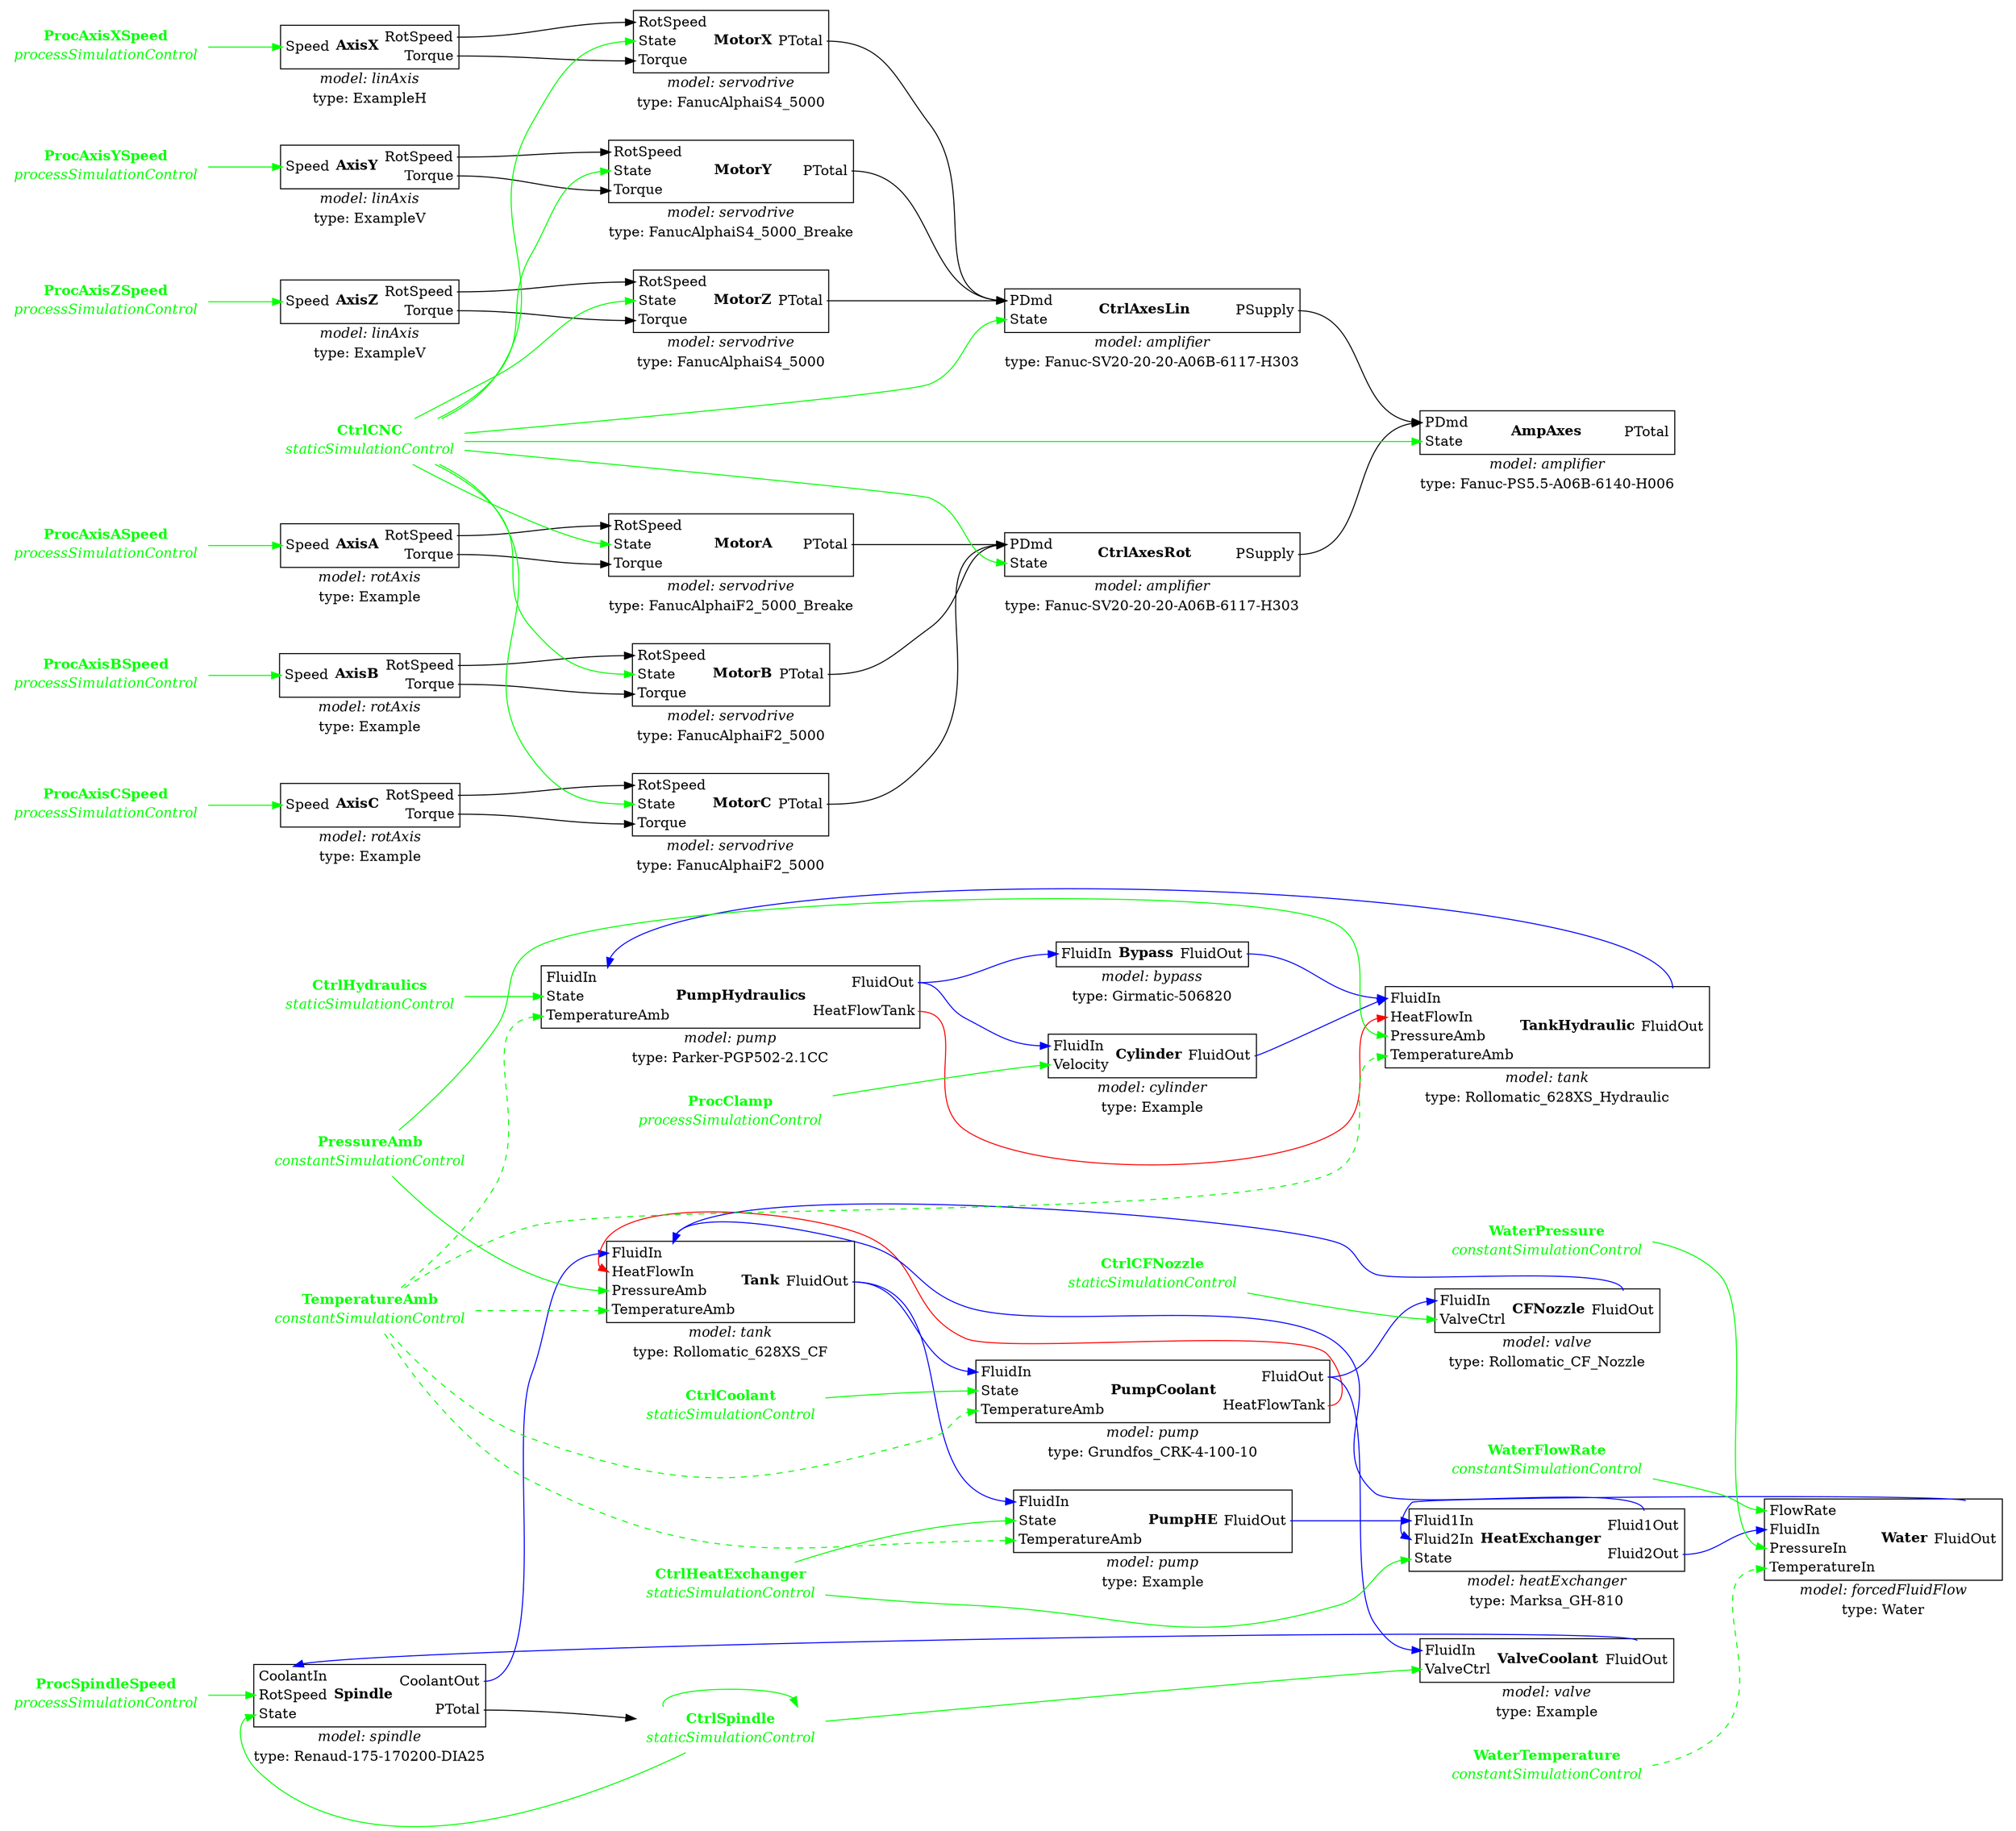 digraph g {
rankdir=LR;
splines=true;
overlap=scale;
node [shape=plaintext];
Spindle [ label=<
<TABLE BORDER="0" CELLBORDER="0" CELLSPACING="0"><TR><TD><TABLE COLOR="black" BORDER="1" CELLBORDER="0" CELLSPACING="0"><TR><TD><TABLE BORDER="0" CELLBORDER="0" CELLSPACING="0"><TR><TD PORT="CoolantIn" ALIGN="left"><FONT COLOR="black">CoolantIn</FONT></TD></TR><TR><TD PORT="RotSpeed" ALIGN="left"><FONT COLOR="black">RotSpeed</FONT></TD></TR><TR><TD PORT="State" ALIGN="left"><FONT COLOR="black">State</FONT></TD></TR></TABLE></TD><TD><B><FONT COLOR="black">Spindle</FONT></B></TD><TD><TABLE BORDER="0" CELLBORDER="0" CELLSPACING="0"><TR><TD PORT="CoolantOut" ALIGN="right"><FONT COLOR="black">CoolantOut</FONT></TD></TR><TR><TD PORT="PTotal" ALIGN="right"><FONT COLOR="black">PTotal</FONT></TD></TR></TABLE></TD></TR></TABLE></TD></TR><TR><TD><FONT COLOR="black"><I>model: spindle</I></FONT></TD></TR><TR><TD><FONT COLOR="black">type: Renaud-175-170200-DIA25</FONT></TD></TR></TABLE>
> ];
Water [ label=<
<TABLE BORDER="0" CELLBORDER="0" CELLSPACING="0"><TR><TD><TABLE COLOR="black" BORDER="1" CELLBORDER="0" CELLSPACING="0"><TR><TD><TABLE BORDER="0" CELLBORDER="0" CELLSPACING="0"><TR><TD PORT="FlowRate" ALIGN="left"><FONT COLOR="black">FlowRate</FONT></TD></TR><TR><TD PORT="FluidIn" ALIGN="left"><FONT COLOR="black">FluidIn</FONT></TD></TR><TR><TD PORT="PressureIn" ALIGN="left"><FONT COLOR="black">PressureIn</FONT></TD></TR><TR><TD PORT="TemperatureIn" ALIGN="left"><FONT COLOR="black">TemperatureIn</FONT></TD></TR></TABLE></TD><TD><B><FONT COLOR="black">Water</FONT></B></TD><TD><TABLE BORDER="0" CELLBORDER="0" CELLSPACING="0"><TR><TD PORT="FluidOut" ALIGN="right"><FONT COLOR="black">FluidOut</FONT></TD></TR></TABLE></TD></TR></TABLE></TD></TR><TR><TD><FONT COLOR="black"><I>model: forcedFluidFlow</I></FONT></TD></TR><TR><TD><FONT COLOR="black">type: Water</FONT></TD></TR></TABLE>
> ];
Tank [ label=<
<TABLE BORDER="0" CELLBORDER="0" CELLSPACING="0"><TR><TD><TABLE COLOR="black" BORDER="1" CELLBORDER="0" CELLSPACING="0"><TR><TD><TABLE BORDER="0" CELLBORDER="0" CELLSPACING="0"><TR><TD PORT="FluidIn" ALIGN="left"><FONT COLOR="black">FluidIn</FONT></TD></TR><TR><TD PORT="HeatFlowIn" ALIGN="left"><FONT COLOR="black">HeatFlowIn</FONT></TD></TR><TR><TD PORT="PressureAmb" ALIGN="left"><FONT COLOR="black">PressureAmb</FONT></TD></TR><TR><TD PORT="TemperatureAmb" ALIGN="left"><FONT COLOR="black">TemperatureAmb</FONT></TD></TR></TABLE></TD><TD><B><FONT COLOR="black">Tank</FONT></B></TD><TD><TABLE BORDER="0" CELLBORDER="0" CELLSPACING="0"><TR><TD PORT="FluidOut" ALIGN="right"><FONT COLOR="black">FluidOut</FONT></TD></TR></TABLE></TD></TR></TABLE></TD></TR><TR><TD><FONT COLOR="black"><I>model: tank</I></FONT></TD></TR><TR><TD><FONT COLOR="black">type: Rollomatic_628XS_CF</FONT></TD></TR></TABLE>
> ];
PumpHydraulics [ label=<
<TABLE BORDER="0" CELLBORDER="0" CELLSPACING="0"><TR><TD><TABLE COLOR="black" BORDER="1" CELLBORDER="0" CELLSPACING="0"><TR><TD><TABLE BORDER="0" CELLBORDER="0" CELLSPACING="0"><TR><TD PORT="FluidIn" ALIGN="left"><FONT COLOR="black">FluidIn</FONT></TD></TR><TR><TD PORT="State" ALIGN="left"><FONT COLOR="black">State</FONT></TD></TR><TR><TD PORT="TemperatureAmb" ALIGN="left"><FONT COLOR="black">TemperatureAmb</FONT></TD></TR></TABLE></TD><TD><B><FONT COLOR="black">PumpHydraulics</FONT></B></TD><TD><TABLE BORDER="0" CELLBORDER="0" CELLSPACING="0"><TR><TD PORT="FluidOut" ALIGN="right"><FONT COLOR="black">FluidOut</FONT></TD></TR><TR><TD PORT="HeatFlowTank" ALIGN="right"><FONT COLOR="black">HeatFlowTank</FONT></TD></TR></TABLE></TD></TR></TABLE></TD></TR><TR><TD><FONT COLOR="black"><I>model: pump</I></FONT></TD></TR><TR><TD><FONT COLOR="black">type: Parker-PGP502-2.1CC</FONT></TD></TR></TABLE>
> ];
PumpCoolant [ label=<
<TABLE BORDER="0" CELLBORDER="0" CELLSPACING="0"><TR><TD><TABLE COLOR="black" BORDER="1" CELLBORDER="0" CELLSPACING="0"><TR><TD><TABLE BORDER="0" CELLBORDER="0" CELLSPACING="0"><TR><TD PORT="FluidIn" ALIGN="left"><FONT COLOR="black">FluidIn</FONT></TD></TR><TR><TD PORT="State" ALIGN="left"><FONT COLOR="black">State</FONT></TD></TR><TR><TD PORT="TemperatureAmb" ALIGN="left"><FONT COLOR="black">TemperatureAmb</FONT></TD></TR></TABLE></TD><TD><B><FONT COLOR="black">PumpCoolant</FONT></B></TD><TD><TABLE BORDER="0" CELLBORDER="0" CELLSPACING="0"><TR><TD PORT="FluidOut" ALIGN="right"><FONT COLOR="black">FluidOut</FONT></TD></TR><TR><TD PORT="HeatFlowTank" ALIGN="right"><FONT COLOR="black">HeatFlowTank</FONT></TD></TR></TABLE></TD></TR></TABLE></TD></TR><TR><TD><FONT COLOR="black"><I>model: pump</I></FONT></TD></TR><TR><TD><FONT COLOR="black">type: Grundfos_CRK-4-100-10</FONT></TD></TR></TABLE>
> ];
PumpHE [ label=<
<TABLE BORDER="0" CELLBORDER="0" CELLSPACING="0"><TR><TD><TABLE COLOR="black" BORDER="1" CELLBORDER="0" CELLSPACING="0"><TR><TD><TABLE BORDER="0" CELLBORDER="0" CELLSPACING="0"><TR><TD PORT="FluidIn" ALIGN="left"><FONT COLOR="black">FluidIn</FONT></TD></TR><TR><TD PORT="State" ALIGN="left"><FONT COLOR="black">State</FONT></TD></TR><TR><TD PORT="TemperatureAmb" ALIGN="left"><FONT COLOR="black">TemperatureAmb</FONT></TD></TR></TABLE></TD><TD><B><FONT COLOR="black">PumpHE</FONT></B></TD><TD><TABLE BORDER="0" CELLBORDER="0" CELLSPACING="0"><TR><TD PORT="FluidOut" ALIGN="right"><FONT COLOR="black">FluidOut</FONT></TD></TR></TABLE></TD></TR></TABLE></TD></TR><TR><TD><FONT COLOR="black"><I>model: pump</I></FONT></TD></TR><TR><TD><FONT COLOR="black">type: Example</FONT></TD></TR></TABLE>
> ];
CtrlSpindle [ label=<
<TABLE BORDER="0" CELLBORDER="0" CELLSPACING="0"><TR><TD><TABLE COLOR="black" BORDER="1" CELLBORDER="0" CELLSPACING="0"><TR><TD><TABLE BORDER="0" CELLBORDER="0" CELLSPACING="0"><TR><TD PORT="PDmd" ALIGN="left"><FONT COLOR="black">PDmd</FONT></TD></TR><TR><TD PORT="State" ALIGN="left"><FONT COLOR="black">State</FONT></TD></TR></TABLE></TD><TD><B><FONT COLOR="black">CtrlSpindle</FONT></B></TD><TD><TABLE BORDER="0" CELLBORDER="0" CELLSPACING="0"><TR><TD PORT="PTotal" ALIGN="right"><FONT COLOR="black">PTotal</FONT></TD></TR></TABLE></TD></TR></TABLE></TD></TR><TR><TD><FONT COLOR="black"><I>model: amplifier</I></FONT></TD></TR><TR><TD><FONT COLOR="black">type: Emerson_SK2402</FONT></TD></TR></TABLE>
> ];
AmpAxes [ label=<
<TABLE BORDER="0" CELLBORDER="0" CELLSPACING="0"><TR><TD><TABLE COLOR="black" BORDER="1" CELLBORDER="0" CELLSPACING="0"><TR><TD><TABLE BORDER="0" CELLBORDER="0" CELLSPACING="0"><TR><TD PORT="PDmd" ALIGN="left"><FONT COLOR="black">PDmd</FONT></TD></TR><TR><TD PORT="State" ALIGN="left"><FONT COLOR="black">State</FONT></TD></TR></TABLE></TD><TD><B><FONT COLOR="black">AmpAxes</FONT></B></TD><TD><TABLE BORDER="0" CELLBORDER="0" CELLSPACING="0"><TR><TD PORT="PTotal" ALIGN="right"><FONT COLOR="black">PTotal</FONT></TD></TR></TABLE></TD></TR></TABLE></TD></TR><TR><TD><FONT COLOR="black"><I>model: amplifier</I></FONT></TD></TR><TR><TD><FONT COLOR="black">type: Fanuc-PS5.5-A06B-6140-H006</FONT></TD></TR></TABLE>
> ];
MotorX [ label=<
<TABLE BORDER="0" CELLBORDER="0" CELLSPACING="0"><TR><TD><TABLE COLOR="black" BORDER="1" CELLBORDER="0" CELLSPACING="0"><TR><TD><TABLE BORDER="0" CELLBORDER="0" CELLSPACING="0"><TR><TD PORT="RotSpeed" ALIGN="left"><FONT COLOR="black">RotSpeed</FONT></TD></TR><TR><TD PORT="State" ALIGN="left"><FONT COLOR="black">State</FONT></TD></TR><TR><TD PORT="Torque" ALIGN="left"><FONT COLOR="black">Torque</FONT></TD></TR></TABLE></TD><TD><B><FONT COLOR="black">MotorX</FONT></B></TD><TD><TABLE BORDER="0" CELLBORDER="0" CELLSPACING="0"><TR><TD PORT="PTotal" ALIGN="right"><FONT COLOR="black">PTotal</FONT></TD></TR></TABLE></TD></TR></TABLE></TD></TR><TR><TD><FONT COLOR="black"><I>model: servodrive</I></FONT></TD></TR><TR><TD><FONT COLOR="black">type: FanucAlphaiS4_5000</FONT></TD></TR></TABLE>
> ];
MotorY [ label=<
<TABLE BORDER="0" CELLBORDER="0" CELLSPACING="0"><TR><TD><TABLE COLOR="black" BORDER="1" CELLBORDER="0" CELLSPACING="0"><TR><TD><TABLE BORDER="0" CELLBORDER="0" CELLSPACING="0"><TR><TD PORT="RotSpeed" ALIGN="left"><FONT COLOR="black">RotSpeed</FONT></TD></TR><TR><TD PORT="State" ALIGN="left"><FONT COLOR="black">State</FONT></TD></TR><TR><TD PORT="Torque" ALIGN="left"><FONT COLOR="black">Torque</FONT></TD></TR></TABLE></TD><TD><B><FONT COLOR="black">MotorY</FONT></B></TD><TD><TABLE BORDER="0" CELLBORDER="0" CELLSPACING="0"><TR><TD PORT="PTotal" ALIGN="right"><FONT COLOR="black">PTotal</FONT></TD></TR></TABLE></TD></TR></TABLE></TD></TR><TR><TD><FONT COLOR="black"><I>model: servodrive</I></FONT></TD></TR><TR><TD><FONT COLOR="black">type: FanucAlphaiS4_5000_Breake</FONT></TD></TR></TABLE>
> ];
MotorZ [ label=<
<TABLE BORDER="0" CELLBORDER="0" CELLSPACING="0"><TR><TD><TABLE COLOR="black" BORDER="1" CELLBORDER="0" CELLSPACING="0"><TR><TD><TABLE BORDER="0" CELLBORDER="0" CELLSPACING="0"><TR><TD PORT="RotSpeed" ALIGN="left"><FONT COLOR="black">RotSpeed</FONT></TD></TR><TR><TD PORT="State" ALIGN="left"><FONT COLOR="black">State</FONT></TD></TR><TR><TD PORT="Torque" ALIGN="left"><FONT COLOR="black">Torque</FONT></TD></TR></TABLE></TD><TD><B><FONT COLOR="black">MotorZ</FONT></B></TD><TD><TABLE BORDER="0" CELLBORDER="0" CELLSPACING="0"><TR><TD PORT="PTotal" ALIGN="right"><FONT COLOR="black">PTotal</FONT></TD></TR></TABLE></TD></TR></TABLE></TD></TR><TR><TD><FONT COLOR="black"><I>model: servodrive</I></FONT></TD></TR><TR><TD><FONT COLOR="black">type: FanucAlphaiS4_5000</FONT></TD></TR></TABLE>
> ];
MotorA [ label=<
<TABLE BORDER="0" CELLBORDER="0" CELLSPACING="0"><TR><TD><TABLE COLOR="black" BORDER="1" CELLBORDER="0" CELLSPACING="0"><TR><TD><TABLE BORDER="0" CELLBORDER="0" CELLSPACING="0"><TR><TD PORT="RotSpeed" ALIGN="left"><FONT COLOR="black">RotSpeed</FONT></TD></TR><TR><TD PORT="State" ALIGN="left"><FONT COLOR="black">State</FONT></TD></TR><TR><TD PORT="Torque" ALIGN="left"><FONT COLOR="black">Torque</FONT></TD></TR></TABLE></TD><TD><B><FONT COLOR="black">MotorA</FONT></B></TD><TD><TABLE BORDER="0" CELLBORDER="0" CELLSPACING="0"><TR><TD PORT="PTotal" ALIGN="right"><FONT COLOR="black">PTotal</FONT></TD></TR></TABLE></TD></TR></TABLE></TD></TR><TR><TD><FONT COLOR="black"><I>model: servodrive</I></FONT></TD></TR><TR><TD><FONT COLOR="black">type: FanucAlphaiF2_5000_Breake</FONT></TD></TR></TABLE>
> ];
MotorB [ label=<
<TABLE BORDER="0" CELLBORDER="0" CELLSPACING="0"><TR><TD><TABLE COLOR="black" BORDER="1" CELLBORDER="0" CELLSPACING="0"><TR><TD><TABLE BORDER="0" CELLBORDER="0" CELLSPACING="0"><TR><TD PORT="RotSpeed" ALIGN="left"><FONT COLOR="black">RotSpeed</FONT></TD></TR><TR><TD PORT="State" ALIGN="left"><FONT COLOR="black">State</FONT></TD></TR><TR><TD PORT="Torque" ALIGN="left"><FONT COLOR="black">Torque</FONT></TD></TR></TABLE></TD><TD><B><FONT COLOR="black">MotorB</FONT></B></TD><TD><TABLE BORDER="0" CELLBORDER="0" CELLSPACING="0"><TR><TD PORT="PTotal" ALIGN="right"><FONT COLOR="black">PTotal</FONT></TD></TR></TABLE></TD></TR></TABLE></TD></TR><TR><TD><FONT COLOR="black"><I>model: servodrive</I></FONT></TD></TR><TR><TD><FONT COLOR="black">type: FanucAlphaiF2_5000</FONT></TD></TR></TABLE>
> ];
MotorC [ label=<
<TABLE BORDER="0" CELLBORDER="0" CELLSPACING="0"><TR><TD><TABLE COLOR="black" BORDER="1" CELLBORDER="0" CELLSPACING="0"><TR><TD><TABLE BORDER="0" CELLBORDER="0" CELLSPACING="0"><TR><TD PORT="RotSpeed" ALIGN="left"><FONT COLOR="black">RotSpeed</FONT></TD></TR><TR><TD PORT="State" ALIGN="left"><FONT COLOR="black">State</FONT></TD></TR><TR><TD PORT="Torque" ALIGN="left"><FONT COLOR="black">Torque</FONT></TD></TR></TABLE></TD><TD><B><FONT COLOR="black">MotorC</FONT></B></TD><TD><TABLE BORDER="0" CELLBORDER="0" CELLSPACING="0"><TR><TD PORT="PTotal" ALIGN="right"><FONT COLOR="black">PTotal</FONT></TD></TR></TABLE></TD></TR></TABLE></TD></TR><TR><TD><FONT COLOR="black"><I>model: servodrive</I></FONT></TD></TR><TR><TD><FONT COLOR="black">type: FanucAlphaiF2_5000</FONT></TD></TR></TABLE>
> ];
CtrlAxesLin [ label=<
<TABLE BORDER="0" CELLBORDER="0" CELLSPACING="0"><TR><TD><TABLE COLOR="black" BORDER="1" CELLBORDER="0" CELLSPACING="0"><TR><TD><TABLE BORDER="0" CELLBORDER="0" CELLSPACING="0"><TR><TD PORT="PDmd" ALIGN="left"><FONT COLOR="black">PDmd</FONT></TD></TR><TR><TD PORT="State" ALIGN="left"><FONT COLOR="black">State</FONT></TD></TR></TABLE></TD><TD><B><FONT COLOR="black">CtrlAxesLin</FONT></B></TD><TD><TABLE BORDER="0" CELLBORDER="0" CELLSPACING="0"><TR><TD PORT="PSupply" ALIGN="right"><FONT COLOR="black">PSupply</FONT></TD></TR></TABLE></TD></TR></TABLE></TD></TR><TR><TD><FONT COLOR="black"><I>model: amplifier</I></FONT></TD></TR><TR><TD><FONT COLOR="black">type: Fanuc-SV20-20-20-A06B-6117-H303</FONT></TD></TR></TABLE>
> ];
CtrlAxesRot [ label=<
<TABLE BORDER="0" CELLBORDER="0" CELLSPACING="0"><TR><TD><TABLE COLOR="black" BORDER="1" CELLBORDER="0" CELLSPACING="0"><TR><TD><TABLE BORDER="0" CELLBORDER="0" CELLSPACING="0"><TR><TD PORT="PDmd" ALIGN="left"><FONT COLOR="black">PDmd</FONT></TD></TR><TR><TD PORT="State" ALIGN="left"><FONT COLOR="black">State</FONT></TD></TR></TABLE></TD><TD><B><FONT COLOR="black">CtrlAxesRot</FONT></B></TD><TD><TABLE BORDER="0" CELLBORDER="0" CELLSPACING="0"><TR><TD PORT="PSupply" ALIGN="right"><FONT COLOR="black">PSupply</FONT></TD></TR></TABLE></TD></TR></TABLE></TD></TR><TR><TD><FONT COLOR="black"><I>model: amplifier</I></FONT></TD></TR><TR><TD><FONT COLOR="black">type: Fanuc-SV20-20-20-A06B-6117-H303</FONT></TD></TR></TABLE>
> ];
HeatExchanger [ label=<
<TABLE BORDER="0" CELLBORDER="0" CELLSPACING="0"><TR><TD><TABLE COLOR="black" BORDER="1" CELLBORDER="0" CELLSPACING="0"><TR><TD><TABLE BORDER="0" CELLBORDER="0" CELLSPACING="0"><TR><TD PORT="Fluid1In" ALIGN="left"><FONT COLOR="black">Fluid1In</FONT></TD></TR><TR><TD PORT="Fluid2In" ALIGN="left"><FONT COLOR="black">Fluid2In</FONT></TD></TR><TR><TD PORT="State" ALIGN="left"><FONT COLOR="black">State</FONT></TD></TR></TABLE></TD><TD><B><FONT COLOR="black">HeatExchanger</FONT></B></TD><TD><TABLE BORDER="0" CELLBORDER="0" CELLSPACING="0"><TR><TD PORT="Fluid1Out" ALIGN="right"><FONT COLOR="black">Fluid1Out</FONT></TD></TR><TR><TD PORT="Fluid2Out" ALIGN="right"><FONT COLOR="black">Fluid2Out</FONT></TD></TR></TABLE></TD></TR></TABLE></TD></TR><TR><TD><FONT COLOR="black"><I>model: heatExchanger</I></FONT></TD></TR><TR><TD><FONT COLOR="black">type: Marksa_GH-810</FONT></TD></TR></TABLE>
> ];
AxisX [ label=<
<TABLE BORDER="0" CELLBORDER="0" CELLSPACING="0"><TR><TD><TABLE COLOR="black" BORDER="1" CELLBORDER="0" CELLSPACING="0"><TR><TD><TABLE BORDER="0" CELLBORDER="0" CELLSPACING="0"><TR><TD PORT="Speed" ALIGN="left"><FONT COLOR="black">Speed</FONT></TD></TR></TABLE></TD><TD><B><FONT COLOR="black">AxisX</FONT></B></TD><TD><TABLE BORDER="0" CELLBORDER="0" CELLSPACING="0"><TR><TD PORT="RotSpeed" ALIGN="right"><FONT COLOR="black">RotSpeed</FONT></TD></TR><TR><TD PORT="Torque" ALIGN="right"><FONT COLOR="black">Torque</FONT></TD></TR></TABLE></TD></TR></TABLE></TD></TR><TR><TD><FONT COLOR="black"><I>model: linAxis</I></FONT></TD></TR><TR><TD><FONT COLOR="black">type: ExampleH</FONT></TD></TR></TABLE>
> ];
AxisY [ label=<
<TABLE BORDER="0" CELLBORDER="0" CELLSPACING="0"><TR><TD><TABLE COLOR="black" BORDER="1" CELLBORDER="0" CELLSPACING="0"><TR><TD><TABLE BORDER="0" CELLBORDER="0" CELLSPACING="0"><TR><TD PORT="Speed" ALIGN="left"><FONT COLOR="black">Speed</FONT></TD></TR></TABLE></TD><TD><B><FONT COLOR="black">AxisY</FONT></B></TD><TD><TABLE BORDER="0" CELLBORDER="0" CELLSPACING="0"><TR><TD PORT="RotSpeed" ALIGN="right"><FONT COLOR="black">RotSpeed</FONT></TD></TR><TR><TD PORT="Torque" ALIGN="right"><FONT COLOR="black">Torque</FONT></TD></TR></TABLE></TD></TR></TABLE></TD></TR><TR><TD><FONT COLOR="black"><I>model: linAxis</I></FONT></TD></TR><TR><TD><FONT COLOR="black">type: ExampleV</FONT></TD></TR></TABLE>
> ];
AxisZ [ label=<
<TABLE BORDER="0" CELLBORDER="0" CELLSPACING="0"><TR><TD><TABLE COLOR="black" BORDER="1" CELLBORDER="0" CELLSPACING="0"><TR><TD><TABLE BORDER="0" CELLBORDER="0" CELLSPACING="0"><TR><TD PORT="Speed" ALIGN="left"><FONT COLOR="black">Speed</FONT></TD></TR></TABLE></TD><TD><B><FONT COLOR="black">AxisZ</FONT></B></TD><TD><TABLE BORDER="0" CELLBORDER="0" CELLSPACING="0"><TR><TD PORT="RotSpeed" ALIGN="right"><FONT COLOR="black">RotSpeed</FONT></TD></TR><TR><TD PORT="Torque" ALIGN="right"><FONT COLOR="black">Torque</FONT></TD></TR></TABLE></TD></TR></TABLE></TD></TR><TR><TD><FONT COLOR="black"><I>model: linAxis</I></FONT></TD></TR><TR><TD><FONT COLOR="black">type: ExampleV</FONT></TD></TR></TABLE>
> ];
AxisA [ label=<
<TABLE BORDER="0" CELLBORDER="0" CELLSPACING="0"><TR><TD><TABLE COLOR="black" BORDER="1" CELLBORDER="0" CELLSPACING="0"><TR><TD><TABLE BORDER="0" CELLBORDER="0" CELLSPACING="0"><TR><TD PORT="Speed" ALIGN="left"><FONT COLOR="black">Speed</FONT></TD></TR></TABLE></TD><TD><B><FONT COLOR="black">AxisA</FONT></B></TD><TD><TABLE BORDER="0" CELLBORDER="0" CELLSPACING="0"><TR><TD PORT="RotSpeed" ALIGN="right"><FONT COLOR="black">RotSpeed</FONT></TD></TR><TR><TD PORT="Torque" ALIGN="right"><FONT COLOR="black">Torque</FONT></TD></TR></TABLE></TD></TR></TABLE></TD></TR><TR><TD><FONT COLOR="black"><I>model: rotAxis</I></FONT></TD></TR><TR><TD><FONT COLOR="black">type: Example</FONT></TD></TR></TABLE>
> ];
AxisB [ label=<
<TABLE BORDER="0" CELLBORDER="0" CELLSPACING="0"><TR><TD><TABLE COLOR="black" BORDER="1" CELLBORDER="0" CELLSPACING="0"><TR><TD><TABLE BORDER="0" CELLBORDER="0" CELLSPACING="0"><TR><TD PORT="Speed" ALIGN="left"><FONT COLOR="black">Speed</FONT></TD></TR></TABLE></TD><TD><B><FONT COLOR="black">AxisB</FONT></B></TD><TD><TABLE BORDER="0" CELLBORDER="0" CELLSPACING="0"><TR><TD PORT="RotSpeed" ALIGN="right"><FONT COLOR="black">RotSpeed</FONT></TD></TR><TR><TD PORT="Torque" ALIGN="right"><FONT COLOR="black">Torque</FONT></TD></TR></TABLE></TD></TR></TABLE></TD></TR><TR><TD><FONT COLOR="black"><I>model: rotAxis</I></FONT></TD></TR><TR><TD><FONT COLOR="black">type: Example</FONT></TD></TR></TABLE>
> ];
AxisC [ label=<
<TABLE BORDER="0" CELLBORDER="0" CELLSPACING="0"><TR><TD><TABLE COLOR="black" BORDER="1" CELLBORDER="0" CELLSPACING="0"><TR><TD><TABLE BORDER="0" CELLBORDER="0" CELLSPACING="0"><TR><TD PORT="Speed" ALIGN="left"><FONT COLOR="black">Speed</FONT></TD></TR></TABLE></TD><TD><B><FONT COLOR="black">AxisC</FONT></B></TD><TD><TABLE BORDER="0" CELLBORDER="0" CELLSPACING="0"><TR><TD PORT="RotSpeed" ALIGN="right"><FONT COLOR="black">RotSpeed</FONT></TD></TR><TR><TD PORT="Torque" ALIGN="right"><FONT COLOR="black">Torque</FONT></TD></TR></TABLE></TD></TR></TABLE></TD></TR><TR><TD><FONT COLOR="black"><I>model: rotAxis</I></FONT></TD></TR><TR><TD><FONT COLOR="black">type: Example</FONT></TD></TR></TABLE>
> ];
ValveCoolant [ label=<
<TABLE BORDER="0" CELLBORDER="0" CELLSPACING="0"><TR><TD><TABLE COLOR="black" BORDER="1" CELLBORDER="0" CELLSPACING="0"><TR><TD><TABLE BORDER="0" CELLBORDER="0" CELLSPACING="0"><TR><TD PORT="FluidIn" ALIGN="left"><FONT COLOR="black">FluidIn</FONT></TD></TR><TR><TD PORT="ValveCtrl" ALIGN="left"><FONT COLOR="black">ValveCtrl</FONT></TD></TR></TABLE></TD><TD><B><FONT COLOR="black">ValveCoolant</FONT></B></TD><TD><TABLE BORDER="0" CELLBORDER="0" CELLSPACING="0"><TR><TD PORT="FluidOut" ALIGN="right"><FONT COLOR="black">FluidOut</FONT></TD></TR></TABLE></TD></TR></TABLE></TD></TR><TR><TD><FONT COLOR="black"><I>model: valve</I></FONT></TD></TR><TR><TD><FONT COLOR="black">type: Example</FONT></TD></TR></TABLE>
> ];
Cylinder [ label=<
<TABLE BORDER="0" CELLBORDER="0" CELLSPACING="0"><TR><TD><TABLE COLOR="black" BORDER="1" CELLBORDER="0" CELLSPACING="0"><TR><TD><TABLE BORDER="0" CELLBORDER="0" CELLSPACING="0"><TR><TD PORT="FluidIn" ALIGN="left"><FONT COLOR="black">FluidIn</FONT></TD></TR><TR><TD PORT="Velocity" ALIGN="left"><FONT COLOR="black">Velocity</FONT></TD></TR></TABLE></TD><TD><B><FONT COLOR="black">Cylinder</FONT></B></TD><TD><TABLE BORDER="0" CELLBORDER="0" CELLSPACING="0"><TR><TD PORT="FluidOut" ALIGN="right"><FONT COLOR="black">FluidOut</FONT></TD></TR></TABLE></TD></TR></TABLE></TD></TR><TR><TD><FONT COLOR="black"><I>model: cylinder</I></FONT></TD></TR><TR><TD><FONT COLOR="black">type: Example</FONT></TD></TR></TABLE>
> ];
TankHydraulic [ label=<
<TABLE BORDER="0" CELLBORDER="0" CELLSPACING="0"><TR><TD><TABLE COLOR="black" BORDER="1" CELLBORDER="0" CELLSPACING="0"><TR><TD><TABLE BORDER="0" CELLBORDER="0" CELLSPACING="0"><TR><TD PORT="FluidIn" ALIGN="left"><FONT COLOR="black">FluidIn</FONT></TD></TR><TR><TD PORT="HeatFlowIn" ALIGN="left"><FONT COLOR="black">HeatFlowIn</FONT></TD></TR><TR><TD PORT="PressureAmb" ALIGN="left"><FONT COLOR="black">PressureAmb</FONT></TD></TR><TR><TD PORT="TemperatureAmb" ALIGN="left"><FONT COLOR="black">TemperatureAmb</FONT></TD></TR></TABLE></TD><TD><B><FONT COLOR="black">TankHydraulic</FONT></B></TD><TD><TABLE BORDER="0" CELLBORDER="0" CELLSPACING="0"><TR><TD PORT="FluidOut" ALIGN="right"><FONT COLOR="black">FluidOut</FONT></TD></TR></TABLE></TD></TR></TABLE></TD></TR><TR><TD><FONT COLOR="black"><I>model: tank</I></FONT></TD></TR><TR><TD><FONT COLOR="black">type: Rollomatic_628XS_Hydraulic</FONT></TD></TR></TABLE>
> ];
Bypass [ label=<
<TABLE BORDER="0" CELLBORDER="0" CELLSPACING="0"><TR><TD><TABLE COLOR="black" BORDER="1" CELLBORDER="0" CELLSPACING="0"><TR><TD><TABLE BORDER="0" CELLBORDER="0" CELLSPACING="0"><TR><TD PORT="FluidIn" ALIGN="left"><FONT COLOR="black">FluidIn</FONT></TD></TR></TABLE></TD><TD><B><FONT COLOR="black">Bypass</FONT></B></TD><TD><TABLE BORDER="0" CELLBORDER="0" CELLSPACING="0"><TR><TD PORT="FluidOut" ALIGN="right"><FONT COLOR="black">FluidOut</FONT></TD></TR></TABLE></TD></TR></TABLE></TD></TR><TR><TD><FONT COLOR="black"><I>model: bypass</I></FONT></TD></TR><TR><TD><FONT COLOR="black">type: Girmatic-506820</FONT></TD></TR></TABLE>
> ];
CFNozzle [ label=<
<TABLE BORDER="0" CELLBORDER="0" CELLSPACING="0"><TR><TD><TABLE COLOR="black" BORDER="1" CELLBORDER="0" CELLSPACING="0"><TR><TD><TABLE BORDER="0" CELLBORDER="0" CELLSPACING="0"><TR><TD PORT="FluidIn" ALIGN="left"><FONT COLOR="black">FluidIn</FONT></TD></TR><TR><TD PORT="ValveCtrl" ALIGN="left"><FONT COLOR="black">ValveCtrl</FONT></TD></TR></TABLE></TD><TD><B><FONT COLOR="black">CFNozzle</FONT></B></TD><TD><TABLE BORDER="0" CELLBORDER="0" CELLSPACING="0"><TR><TD PORT="FluidOut" ALIGN="right"><FONT COLOR="black">FluidOut</FONT></TD></TR></TABLE></TD></TR></TABLE></TD></TR><TR><TD><FONT COLOR="black"><I>model: valve</I></FONT></TD></TR><TR><TD><FONT COLOR="black">type: Rollomatic_CF_Nozzle</FONT></TD></TR></TABLE>
> ];
TemperatureAmb [ label=<<TABLE BORDER="0" CELLBORDER="0" CELLSPACING="0"><TR><TD><FONT COLOR="green"><B>TemperatureAmb</B></FONT></TD></TR><TR><TD><I><FONT COLOR="green">constantSimulationControl</FONT></I></TD></TR></TABLE>> ];
PressureAmb [ label=<<TABLE BORDER="0" CELLBORDER="0" CELLSPACING="0"><TR><TD><FONT COLOR="green"><B>PressureAmb</B></FONT></TD></TR><TR><TD><I><FONT COLOR="green">constantSimulationControl</FONT></I></TD></TR></TABLE>> ];
ProcSpindleSpeed [ label=<<TABLE BORDER="0" CELLBORDER="0" CELLSPACING="0"><TR><TD><FONT COLOR="green"><B>ProcSpindleSpeed</B></FONT></TD></TR><TR><TD><I><FONT COLOR="green">processSimulationControl</FONT></I></TD></TR></TABLE>> ];
ProcAxisXSpeed [ label=<<TABLE BORDER="0" CELLBORDER="0" CELLSPACING="0"><TR><TD><FONT COLOR="green"><B>ProcAxisXSpeed</B></FONT></TD></TR><TR><TD><I><FONT COLOR="green">processSimulationControl</FONT></I></TD></TR></TABLE>> ];
CtrlHydraulics [ label=<<TABLE BORDER="0" CELLBORDER="0" CELLSPACING="0"><TR><TD><FONT COLOR="green"><B>CtrlHydraulics</B></FONT></TD></TR><TR><TD><I><FONT COLOR="green">staticSimulationControl</FONT></I></TD></TR></TABLE>> ];
ProcAxisYSpeed [ label=<<TABLE BORDER="0" CELLBORDER="0" CELLSPACING="0"><TR><TD><FONT COLOR="green"><B>ProcAxisYSpeed</B></FONT></TD></TR><TR><TD><I><FONT COLOR="green">processSimulationControl</FONT></I></TD></TR></TABLE>> ];
ProcAxisZSpeed [ label=<<TABLE BORDER="0" CELLBORDER="0" CELLSPACING="0"><TR><TD><FONT COLOR="green"><B>ProcAxisZSpeed</B></FONT></TD></TR><TR><TD><I><FONT COLOR="green">processSimulationControl</FONT></I></TD></TR></TABLE>> ];
ProcAxisASpeed [ label=<<TABLE BORDER="0" CELLBORDER="0" CELLSPACING="0"><TR><TD><FONT COLOR="green"><B>ProcAxisASpeed</B></FONT></TD></TR><TR><TD><I><FONT COLOR="green">processSimulationControl</FONT></I></TD></TR></TABLE>> ];
ProcAxisBSpeed [ label=<<TABLE BORDER="0" CELLBORDER="0" CELLSPACING="0"><TR><TD><FONT COLOR="green"><B>ProcAxisBSpeed</B></FONT></TD></TR><TR><TD><I><FONT COLOR="green">processSimulationControl</FONT></I></TD></TR></TABLE>> ];
ProcAxisCSpeed [ label=<<TABLE BORDER="0" CELLBORDER="0" CELLSPACING="0"><TR><TD><FONT COLOR="green"><B>ProcAxisCSpeed</B></FONT></TD></TR><TR><TD><I><FONT COLOR="green">processSimulationControl</FONT></I></TD></TR></TABLE>> ];
CtrlHeatExchanger [ label=<<TABLE BORDER="0" CELLBORDER="0" CELLSPACING="0"><TR><TD><FONT COLOR="green"><B>CtrlHeatExchanger</B></FONT></TD></TR><TR><TD><I><FONT COLOR="green">staticSimulationControl</FONT></I></TD></TR></TABLE>> ];
CtrlSpindle [ label=<<TABLE BORDER="0" CELLBORDER="0" CELLSPACING="0"><TR><TD><FONT COLOR="green"><B>CtrlSpindle</B></FONT></TD></TR><TR><TD><I><FONT COLOR="green">staticSimulationControl</FONT></I></TD></TR></TABLE>> ];
CtrlCNC [ label=<<TABLE BORDER="0" CELLBORDER="0" CELLSPACING="0"><TR><TD><FONT COLOR="green"><B>CtrlCNC</B></FONT></TD></TR><TR><TD><I><FONT COLOR="green">staticSimulationControl</FONT></I></TD></TR></TABLE>> ];
CtrlCoolant [ label=<<TABLE BORDER="0" CELLBORDER="0" CELLSPACING="0"><TR><TD><FONT COLOR="green"><B>CtrlCoolant</B></FONT></TD></TR><TR><TD><I><FONT COLOR="green">staticSimulationControl</FONT></I></TD></TR></TABLE>> ];
WaterFlowRate [ label=<<TABLE BORDER="0" CELLBORDER="0" CELLSPACING="0"><TR><TD><FONT COLOR="green"><B>WaterFlowRate</B></FONT></TD></TR><TR><TD><I><FONT COLOR="green">constantSimulationControl</FONT></I></TD></TR></TABLE>> ];
WaterPressure [ label=<<TABLE BORDER="0" CELLBORDER="0" CELLSPACING="0"><TR><TD><FONT COLOR="green"><B>WaterPressure</B></FONT></TD></TR><TR><TD><I><FONT COLOR="green">constantSimulationControl</FONT></I></TD></TR></TABLE>> ];
WaterTemperature [ label=<<TABLE BORDER="0" CELLBORDER="0" CELLSPACING="0"><TR><TD><FONT COLOR="green"><B>WaterTemperature</B></FONT></TD></TR><TR><TD><I><FONT COLOR="green">constantSimulationControl</FONT></I></TD></TR></TABLE>> ];
ProcClamp [ label=<<TABLE BORDER="0" CELLBORDER="0" CELLSPACING="0"><TR><TD><FONT COLOR="green"><B>ProcClamp</B></FONT></TD></TR><TR><TD><I><FONT COLOR="green">processSimulationControl</FONT></I></TD></TR></TABLE>> ];
CtrlCFNozzle [ label=<<TABLE BORDER="0" CELLBORDER="0" CELLSPACING="0"><TR><TD><FONT COLOR="green"><B>CtrlCFNozzle</B></FONT></TD></TR><TR><TD><I><FONT COLOR="green">staticSimulationControl</FONT></I></TD></TR></TABLE>> ];
CtrlSpindle-> Spindle:State[color="green", style="solid"]
ProcSpindleSpeed-> Spindle:RotSpeed[color="green", style="solid"]
ValveCoolant:FluidOut -> Spindle:CoolantIn[color="blue", style="solid"]
TemperatureAmb-> Tank:TemperatureAmb[color="green", style="dashed"]
PressureAmb-> Tank:PressureAmb[color="green", style="solid"]
WaterTemperature-> Water:TemperatureIn[color="green", style="dashed"]
WaterPressure-> Water:PressureIn[color="green", style="solid"]
WaterFlowRate-> Water:FlowRate[color="green", style="solid"]
CtrlHydraulics-> PumpHydraulics:State[color="green", style="solid"]
TemperatureAmb-> PumpHydraulics:TemperatureAmb[color="green", style="dashed"]
CtrlCoolant-> PumpCoolant:State[color="green", style="solid"]
TemperatureAmb-> PumpCoolant:TemperatureAmb[color="green", style="dashed"]
Tank:FluidOut -> PumpCoolant:FluidIn[color="blue", style="solid"]
CtrlHeatExchanger-> PumpHE:State[color="green", style="solid"]
TemperatureAmb-> PumpHE:TemperatureAmb[color="green", style="dashed"]
Tank:FluidOut -> PumpHE:FluidIn[color="blue", style="solid"]
CtrlSpindle-> CtrlSpindle:State[color="green", style="solid"]
AxisX:RotSpeed -> MotorX:RotSpeed[color="black", style="solid"]
AxisA:RotSpeed -> MotorA:RotSpeed[color="black", style="solid"]
AxisB:RotSpeed -> MotorB:RotSpeed[color="black", style="solid"]
AxisC:RotSpeed -> MotorC:RotSpeed[color="black", style="solid"]
ProcAxisXSpeed-> AxisX:Speed[color="green", style="solid"]
ProcAxisZSpeed-> AxisZ:Speed[color="green", style="solid"]
ProcAxisBSpeed-> AxisB:Speed[color="green", style="solid"]
ProcAxisCSpeed-> AxisC:Speed[color="green", style="solid"]
PumpCoolant:FluidOut -> ValveCoolant:FluidIn[color="blue", style="solid"]
TankHydraulic:FluidOut -> PumpHydraulics:FluidIn[color="blue", style="solid"]
TemperatureAmb-> TankHydraulic:TemperatureAmb[color="green", style="dashed"]
PressureAmb-> TankHydraulic:PressureAmb[color="green", style="solid"]
Cylinder:FluidOut -> TankHydraulic:FluidIn[color="blue", style="solid"]
Spindle:CoolantOut -> Tank:FluidIn[color="blue", style="solid"]
Spindle:PTotal -> CtrlSpindle:PDmd[color="black", style="solid"]
ProcAxisASpeed-> AxisA:Speed[color="green", style="solid"]
ProcAxisYSpeed-> AxisY:Speed[color="green", style="solid"]
PumpHydraulics:FluidOut -> Cylinder:FluidIn[color="blue", style="solid"]
Bypass:FluidOut -> TankHydraulic:FluidIn[color="blue", style="solid"]
PumpHydraulics:FluidOut -> Bypass:FluidIn[color="blue", style="solid"]
AxisY:RotSpeed -> MotorY:RotSpeed[color="black", style="solid"]
AxisZ:RotSpeed -> MotorZ:RotSpeed[color="black", style="solid"]
ProcClamp-> Cylinder:Velocity[color="green", style="solid"]
CtrlCNC-> AmpAxes:State[color="green", style="solid"]
CtrlAxesLin:PSupply -> AmpAxes:PDmd[color="black", style="solid"]
CtrlCNC-> CtrlAxesLin:State[color="green", style="solid"]
MotorX:PTotal -> CtrlAxesLin:PDmd[color="black", style="solid"]
CtrlCNC-> CtrlAxesRot:State[color="green", style="solid"]
MotorA:PTotal -> CtrlAxesRot:PDmd[color="black", style="solid"]
CtrlAxesRot:PSupply -> AmpAxes:PDmd[color="black", style="solid"]
MotorY:PTotal -> CtrlAxesLin:PDmd[color="black", style="solid"]
MotorB:PTotal -> CtrlAxesRot:PDmd[color="black", style="solid"]
MotorZ:PTotal -> CtrlAxesLin:PDmd[color="black", style="solid"]
MotorC:PTotal -> CtrlAxesRot:PDmd[color="black", style="solid"]
HeatExchanger:Fluid2Out -> Water:FluidIn[color="blue", style="solid"]
HeatExchanger:Fluid1Out -> Tank:FluidIn[color="blue", style="solid"]
CtrlHeatExchanger-> HeatExchanger:State[color="green", style="solid"]
PumpHE:FluidOut -> HeatExchanger:Fluid1In[color="blue", style="solid"]
Water:FluidOut -> HeatExchanger:Fluid2In[color="blue", style="solid"]
CtrlSpindle-> ValveCoolant:ValveCtrl[color="green", style="solid"]
PumpCoolant:HeatFlowTank -> Tank:HeatFlowIn[color="red", style="solid"]
PumpHydraulics:HeatFlowTank -> TankHydraulic:HeatFlowIn[color="red", style="solid"]
CFNozzle:FluidOut -> Tank:FluidIn[color="blue", style="solid"]
PumpCoolant:FluidOut -> CFNozzle:FluidIn[color="blue", style="solid"]
CtrlCFNozzle-> CFNozzle:ValveCtrl[color="green", style="solid"]
CtrlCNC-> MotorX:State[color="green", style="solid"]
AxisX:Torque -> MotorX:Torque[color="black", style="solid"]
CtrlCNC-> MotorY:State[color="green", style="solid"]
AxisY:Torque -> MotorY:Torque[color="black", style="solid"]
CtrlCNC-> MotorZ:State[color="green", style="solid"]
AxisZ:Torque -> MotorZ:Torque[color="black", style="solid"]
CtrlCNC-> MotorA:State[color="green", style="solid"]
AxisA:Torque -> MotorA:Torque[color="black", style="solid"]
CtrlCNC-> MotorB:State[color="green", style="solid"]
AxisB:Torque -> MotorB:Torque[color="black", style="solid"]
CtrlCNC-> MotorC:State[color="green", style="solid"]
AxisC:Torque -> MotorC:Torque[color="black", style="solid"]
}